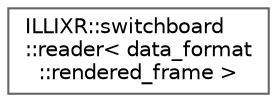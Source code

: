 digraph "Graphical Class Hierarchy"
{
 // LATEX_PDF_SIZE
  bgcolor="transparent";
  edge [fontname=Helvetica,fontsize=10,labelfontname=Helvetica,labelfontsize=10];
  node [fontname=Helvetica,fontsize=10,shape=box,height=0.2,width=0.4];
  rankdir="LR";
  Node0 [id="Node000000",label="ILLIXR::switchboard\l::reader\< data_format\l::rendered_frame \>",height=0.2,width=0.4,color="grey40", fillcolor="white", style="filled",URL="$classILLIXR_1_1switchboard_1_1reader.html",tooltip=" "];
}
